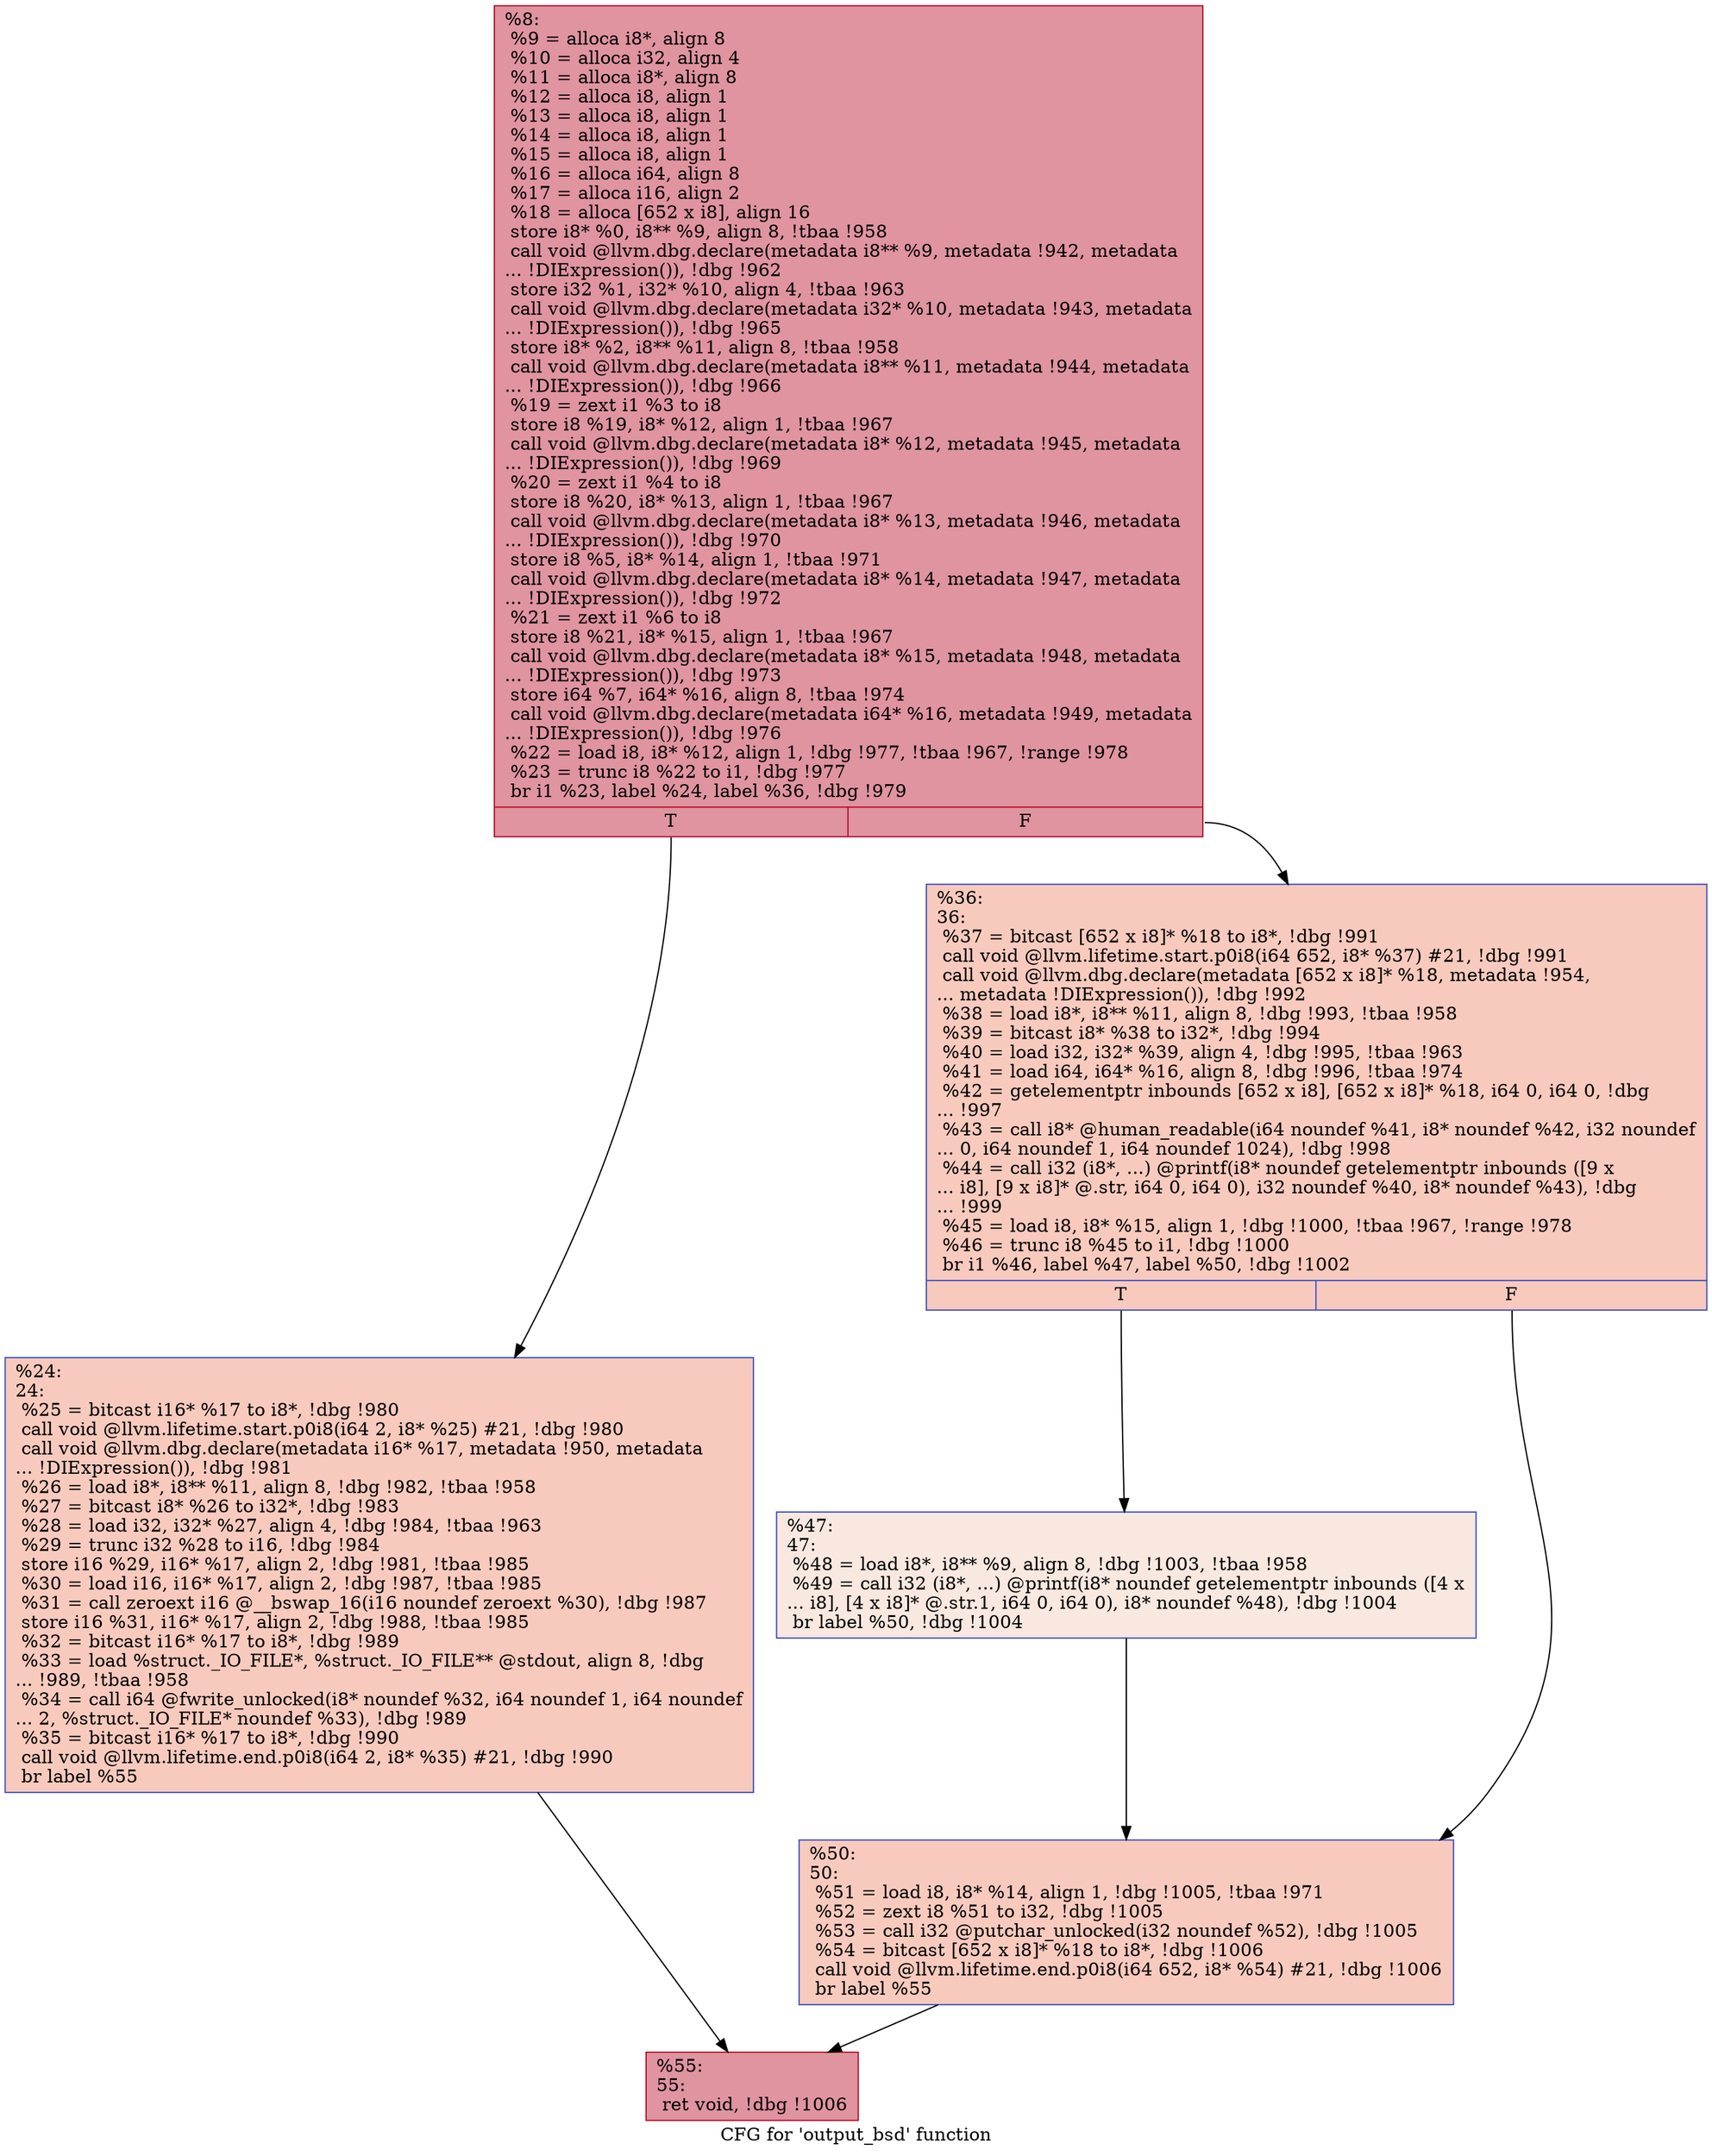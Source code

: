 digraph "CFG for 'output_bsd' function" {
	label="CFG for 'output_bsd' function";

	Node0x1147eb0 [shape=record,color="#b70d28ff", style=filled, fillcolor="#b70d2870",label="{%8:\l  %9 = alloca i8*, align 8\l  %10 = alloca i32, align 4\l  %11 = alloca i8*, align 8\l  %12 = alloca i8, align 1\l  %13 = alloca i8, align 1\l  %14 = alloca i8, align 1\l  %15 = alloca i8, align 1\l  %16 = alloca i64, align 8\l  %17 = alloca i16, align 2\l  %18 = alloca [652 x i8], align 16\l  store i8* %0, i8** %9, align 8, !tbaa !958\l  call void @llvm.dbg.declare(metadata i8** %9, metadata !942, metadata\l... !DIExpression()), !dbg !962\l  store i32 %1, i32* %10, align 4, !tbaa !963\l  call void @llvm.dbg.declare(metadata i32* %10, metadata !943, metadata\l... !DIExpression()), !dbg !965\l  store i8* %2, i8** %11, align 8, !tbaa !958\l  call void @llvm.dbg.declare(metadata i8** %11, metadata !944, metadata\l... !DIExpression()), !dbg !966\l  %19 = zext i1 %3 to i8\l  store i8 %19, i8* %12, align 1, !tbaa !967\l  call void @llvm.dbg.declare(metadata i8* %12, metadata !945, metadata\l... !DIExpression()), !dbg !969\l  %20 = zext i1 %4 to i8\l  store i8 %20, i8* %13, align 1, !tbaa !967\l  call void @llvm.dbg.declare(metadata i8* %13, metadata !946, metadata\l... !DIExpression()), !dbg !970\l  store i8 %5, i8* %14, align 1, !tbaa !971\l  call void @llvm.dbg.declare(metadata i8* %14, metadata !947, metadata\l... !DIExpression()), !dbg !972\l  %21 = zext i1 %6 to i8\l  store i8 %21, i8* %15, align 1, !tbaa !967\l  call void @llvm.dbg.declare(metadata i8* %15, metadata !948, metadata\l... !DIExpression()), !dbg !973\l  store i64 %7, i64* %16, align 8, !tbaa !974\l  call void @llvm.dbg.declare(metadata i64* %16, metadata !949, metadata\l... !DIExpression()), !dbg !976\l  %22 = load i8, i8* %12, align 1, !dbg !977, !tbaa !967, !range !978\l  %23 = trunc i8 %22 to i1, !dbg !977\l  br i1 %23, label %24, label %36, !dbg !979\l|{<s0>T|<s1>F}}"];
	Node0x1147eb0:s0 -> Node0x115a140;
	Node0x1147eb0:s1 -> Node0x115a190;
	Node0x115a140 [shape=record,color="#3d50c3ff", style=filled, fillcolor="#ef886b70",label="{%24:\l24:                                               \l  %25 = bitcast i16* %17 to i8*, !dbg !980\l  call void @llvm.lifetime.start.p0i8(i64 2, i8* %25) #21, !dbg !980\l  call void @llvm.dbg.declare(metadata i16* %17, metadata !950, metadata\l... !DIExpression()), !dbg !981\l  %26 = load i8*, i8** %11, align 8, !dbg !982, !tbaa !958\l  %27 = bitcast i8* %26 to i32*, !dbg !983\l  %28 = load i32, i32* %27, align 4, !dbg !984, !tbaa !963\l  %29 = trunc i32 %28 to i16, !dbg !984\l  store i16 %29, i16* %17, align 2, !dbg !981, !tbaa !985\l  %30 = load i16, i16* %17, align 2, !dbg !987, !tbaa !985\l  %31 = call zeroext i16 @__bswap_16(i16 noundef zeroext %30), !dbg !987\l  store i16 %31, i16* %17, align 2, !dbg !988, !tbaa !985\l  %32 = bitcast i16* %17 to i8*, !dbg !989\l  %33 = load %struct._IO_FILE*, %struct._IO_FILE** @stdout, align 8, !dbg\l... !989, !tbaa !958\l  %34 = call i64 @fwrite_unlocked(i8* noundef %32, i64 noundef 1, i64 noundef\l... 2, %struct._IO_FILE* noundef %33), !dbg !989\l  %35 = bitcast i16* %17 to i8*, !dbg !990\l  call void @llvm.lifetime.end.p0i8(i64 2, i8* %35) #21, !dbg !990\l  br label %55\l}"];
	Node0x115a140 -> Node0x115a280;
	Node0x115a190 [shape=record,color="#3d50c3ff", style=filled, fillcolor="#ef886b70",label="{%36:\l36:                                               \l  %37 = bitcast [652 x i8]* %18 to i8*, !dbg !991\l  call void @llvm.lifetime.start.p0i8(i64 652, i8* %37) #21, !dbg !991\l  call void @llvm.dbg.declare(metadata [652 x i8]* %18, metadata !954,\l... metadata !DIExpression()), !dbg !992\l  %38 = load i8*, i8** %11, align 8, !dbg !993, !tbaa !958\l  %39 = bitcast i8* %38 to i32*, !dbg !994\l  %40 = load i32, i32* %39, align 4, !dbg !995, !tbaa !963\l  %41 = load i64, i64* %16, align 8, !dbg !996, !tbaa !974\l  %42 = getelementptr inbounds [652 x i8], [652 x i8]* %18, i64 0, i64 0, !dbg\l... !997\l  %43 = call i8* @human_readable(i64 noundef %41, i8* noundef %42, i32 noundef\l... 0, i64 noundef 1, i64 noundef 1024), !dbg !998\l  %44 = call i32 (i8*, ...) @printf(i8* noundef getelementptr inbounds ([9 x\l... i8], [9 x i8]* @.str, i64 0, i64 0), i32 noundef %40, i8* noundef %43), !dbg\l... !999\l  %45 = load i8, i8* %15, align 1, !dbg !1000, !tbaa !967, !range !978\l  %46 = trunc i8 %45 to i1, !dbg !1000\l  br i1 %46, label %47, label %50, !dbg !1002\l|{<s0>T|<s1>F}}"];
	Node0x115a190:s0 -> Node0x115a1e0;
	Node0x115a190:s1 -> Node0x115a230;
	Node0x115a1e0 [shape=record,color="#3d50c3ff", style=filled, fillcolor="#f1ccb870",label="{%47:\l47:                                               \l  %48 = load i8*, i8** %9, align 8, !dbg !1003, !tbaa !958\l  %49 = call i32 (i8*, ...) @printf(i8* noundef getelementptr inbounds ([4 x\l... i8], [4 x i8]* @.str.1, i64 0, i64 0), i8* noundef %48), !dbg !1004\l  br label %50, !dbg !1004\l}"];
	Node0x115a1e0 -> Node0x115a230;
	Node0x115a230 [shape=record,color="#3d50c3ff", style=filled, fillcolor="#ef886b70",label="{%50:\l50:                                               \l  %51 = load i8, i8* %14, align 1, !dbg !1005, !tbaa !971\l  %52 = zext i8 %51 to i32, !dbg !1005\l  %53 = call i32 @putchar_unlocked(i32 noundef %52), !dbg !1005\l  %54 = bitcast [652 x i8]* %18 to i8*, !dbg !1006\l  call void @llvm.lifetime.end.p0i8(i64 652, i8* %54) #21, !dbg !1006\l  br label %55\l}"];
	Node0x115a230 -> Node0x115a280;
	Node0x115a280 [shape=record,color="#b70d28ff", style=filled, fillcolor="#b70d2870",label="{%55:\l55:                                               \l  ret void, !dbg !1006\l}"];
}
